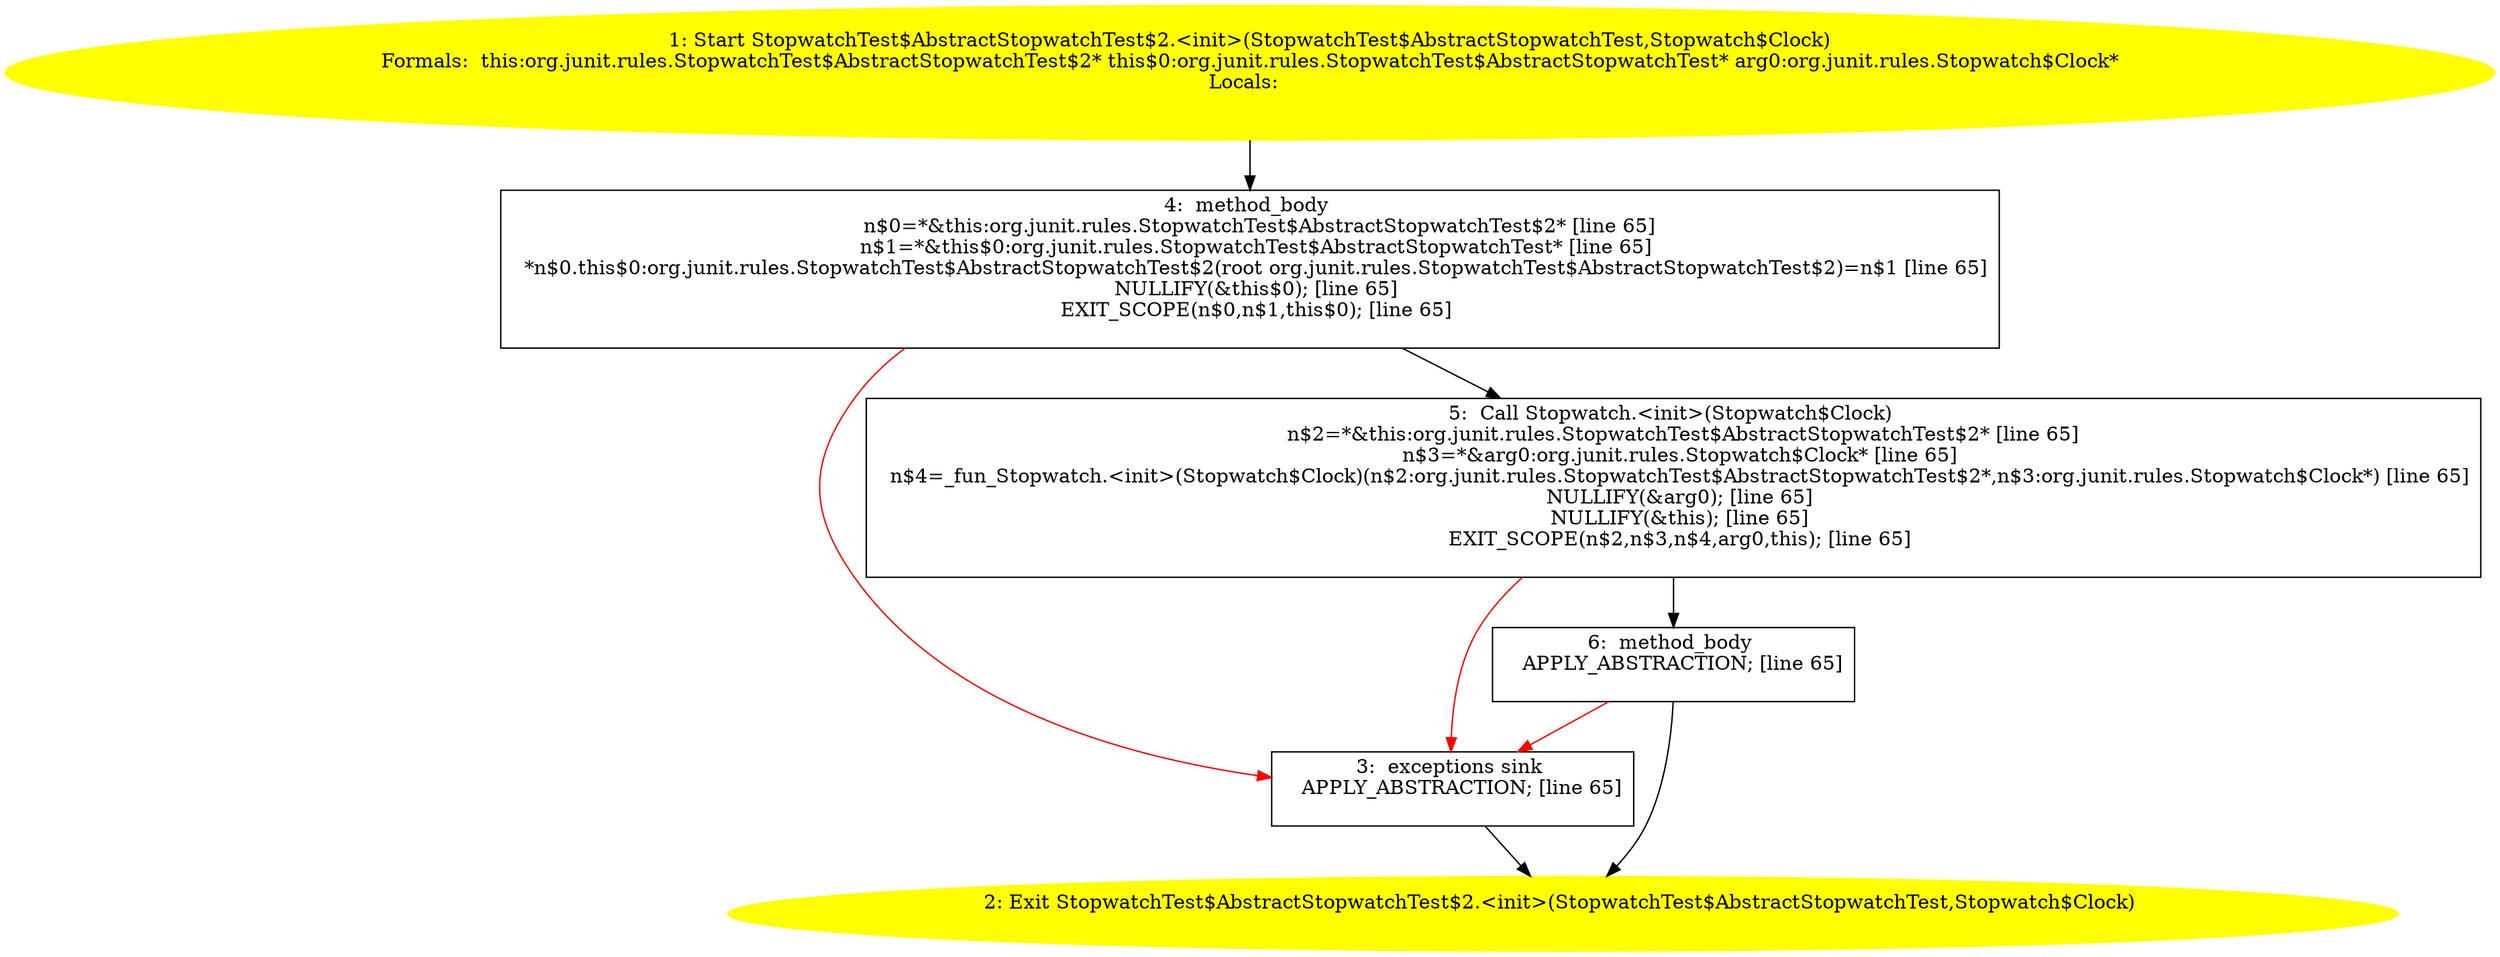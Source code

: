 /* @generated */
digraph cfg {
"org.junit.rules.StopwatchTest$AbstractStopwatchTest$2.<init>(org.junit.rules.StopwatchTest$AbstractS.3b79fafa2d7229f26fcebc95045cd6b6_1" [label="1: Start StopwatchTest$AbstractStopwatchTest$2.<init>(StopwatchTest$AbstractStopwatchTest,Stopwatch$Clock)\nFormals:  this:org.junit.rules.StopwatchTest$AbstractStopwatchTest$2* this$0:org.junit.rules.StopwatchTest$AbstractStopwatchTest* arg0:org.junit.rules.Stopwatch$Clock*\nLocals:  \n  " color=yellow style=filled]
	

	 "org.junit.rules.StopwatchTest$AbstractStopwatchTest$2.<init>(org.junit.rules.StopwatchTest$AbstractS.3b79fafa2d7229f26fcebc95045cd6b6_1" -> "org.junit.rules.StopwatchTest$AbstractStopwatchTest$2.<init>(org.junit.rules.StopwatchTest$AbstractS.3b79fafa2d7229f26fcebc95045cd6b6_4" ;
"org.junit.rules.StopwatchTest$AbstractStopwatchTest$2.<init>(org.junit.rules.StopwatchTest$AbstractS.3b79fafa2d7229f26fcebc95045cd6b6_2" [label="2: Exit StopwatchTest$AbstractStopwatchTest$2.<init>(StopwatchTest$AbstractStopwatchTest,Stopwatch$Clock) \n  " color=yellow style=filled]
	

"org.junit.rules.StopwatchTest$AbstractStopwatchTest$2.<init>(org.junit.rules.StopwatchTest$AbstractS.3b79fafa2d7229f26fcebc95045cd6b6_3" [label="3:  exceptions sink \n   APPLY_ABSTRACTION; [line 65]\n " shape="box"]
	

	 "org.junit.rules.StopwatchTest$AbstractStopwatchTest$2.<init>(org.junit.rules.StopwatchTest$AbstractS.3b79fafa2d7229f26fcebc95045cd6b6_3" -> "org.junit.rules.StopwatchTest$AbstractStopwatchTest$2.<init>(org.junit.rules.StopwatchTest$AbstractS.3b79fafa2d7229f26fcebc95045cd6b6_2" ;
"org.junit.rules.StopwatchTest$AbstractStopwatchTest$2.<init>(org.junit.rules.StopwatchTest$AbstractS.3b79fafa2d7229f26fcebc95045cd6b6_4" [label="4:  method_body \n   n$0=*&this:org.junit.rules.StopwatchTest$AbstractStopwatchTest$2* [line 65]\n  n$1=*&this$0:org.junit.rules.StopwatchTest$AbstractStopwatchTest* [line 65]\n  *n$0.this$0:org.junit.rules.StopwatchTest$AbstractStopwatchTest$2(root org.junit.rules.StopwatchTest$AbstractStopwatchTest$2)=n$1 [line 65]\n  NULLIFY(&this$0); [line 65]\n  EXIT_SCOPE(n$0,n$1,this$0); [line 65]\n " shape="box"]
	

	 "org.junit.rules.StopwatchTest$AbstractStopwatchTest$2.<init>(org.junit.rules.StopwatchTest$AbstractS.3b79fafa2d7229f26fcebc95045cd6b6_4" -> "org.junit.rules.StopwatchTest$AbstractStopwatchTest$2.<init>(org.junit.rules.StopwatchTest$AbstractS.3b79fafa2d7229f26fcebc95045cd6b6_5" ;
	 "org.junit.rules.StopwatchTest$AbstractStopwatchTest$2.<init>(org.junit.rules.StopwatchTest$AbstractS.3b79fafa2d7229f26fcebc95045cd6b6_4" -> "org.junit.rules.StopwatchTest$AbstractStopwatchTest$2.<init>(org.junit.rules.StopwatchTest$AbstractS.3b79fafa2d7229f26fcebc95045cd6b6_3" [color="red" ];
"org.junit.rules.StopwatchTest$AbstractStopwatchTest$2.<init>(org.junit.rules.StopwatchTest$AbstractS.3b79fafa2d7229f26fcebc95045cd6b6_5" [label="5:  Call Stopwatch.<init>(Stopwatch$Clock) \n   n$2=*&this:org.junit.rules.StopwatchTest$AbstractStopwatchTest$2* [line 65]\n  n$3=*&arg0:org.junit.rules.Stopwatch$Clock* [line 65]\n  n$4=_fun_Stopwatch.<init>(Stopwatch$Clock)(n$2:org.junit.rules.StopwatchTest$AbstractStopwatchTest$2*,n$3:org.junit.rules.Stopwatch$Clock*) [line 65]\n  NULLIFY(&arg0); [line 65]\n  NULLIFY(&this); [line 65]\n  EXIT_SCOPE(n$2,n$3,n$4,arg0,this); [line 65]\n " shape="box"]
	

	 "org.junit.rules.StopwatchTest$AbstractStopwatchTest$2.<init>(org.junit.rules.StopwatchTest$AbstractS.3b79fafa2d7229f26fcebc95045cd6b6_5" -> "org.junit.rules.StopwatchTest$AbstractStopwatchTest$2.<init>(org.junit.rules.StopwatchTest$AbstractS.3b79fafa2d7229f26fcebc95045cd6b6_6" ;
	 "org.junit.rules.StopwatchTest$AbstractStopwatchTest$2.<init>(org.junit.rules.StopwatchTest$AbstractS.3b79fafa2d7229f26fcebc95045cd6b6_5" -> "org.junit.rules.StopwatchTest$AbstractStopwatchTest$2.<init>(org.junit.rules.StopwatchTest$AbstractS.3b79fafa2d7229f26fcebc95045cd6b6_3" [color="red" ];
"org.junit.rules.StopwatchTest$AbstractStopwatchTest$2.<init>(org.junit.rules.StopwatchTest$AbstractS.3b79fafa2d7229f26fcebc95045cd6b6_6" [label="6:  method_body \n   APPLY_ABSTRACTION; [line 65]\n " shape="box"]
	

	 "org.junit.rules.StopwatchTest$AbstractStopwatchTest$2.<init>(org.junit.rules.StopwatchTest$AbstractS.3b79fafa2d7229f26fcebc95045cd6b6_6" -> "org.junit.rules.StopwatchTest$AbstractStopwatchTest$2.<init>(org.junit.rules.StopwatchTest$AbstractS.3b79fafa2d7229f26fcebc95045cd6b6_2" ;
	 "org.junit.rules.StopwatchTest$AbstractStopwatchTest$2.<init>(org.junit.rules.StopwatchTest$AbstractS.3b79fafa2d7229f26fcebc95045cd6b6_6" -> "org.junit.rules.StopwatchTest$AbstractStopwatchTest$2.<init>(org.junit.rules.StopwatchTest$AbstractS.3b79fafa2d7229f26fcebc95045cd6b6_3" [color="red" ];
}
